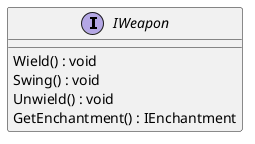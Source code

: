 @startuml
interface IWeapon {
    Wield() : void
    Swing() : void
    Unwield() : void
    GetEnchantment() : IEnchantment
}
@enduml
